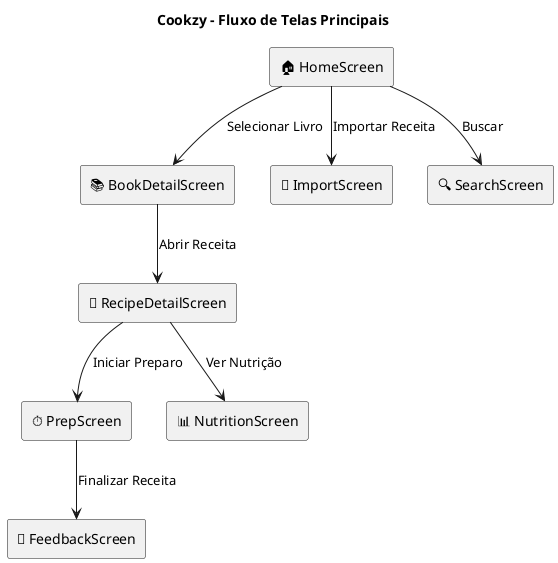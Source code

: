 @startuml
title Cookzy – Fluxo de Telas Principais
skinparam componentStyle rectangle
rectangle "🏠 HomeScreen" as Home
rectangle "📚 BookDetailScreen" as Book
rectangle "🍳 RecipeDetailScreen" as Recipe
rectangle "⏱ PrepScreen" as Prep
rectangle "💬 FeedbackScreen" as Feedback
rectangle "📊 NutritionScreen" as Nutrition
rectangle "🍴 ImportScreen" as Import
rectangle "🔍 SearchScreen" as Search

Home --> Book : Selecionar Livro
Book --> Recipe : Abrir Receita
Recipe --> Prep : Iniciar Preparo
Prep --> Feedback : Finalizar Receita
Recipe --> Nutrition : Ver Nutrição
Home --> Import : Importar Receita
Home --> Search : Buscar
@enduml
